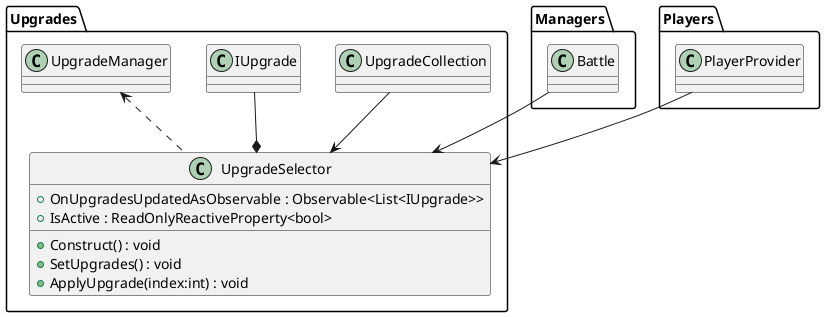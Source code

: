 @startuml
namespace Upgrades{
class UpgradeSelector {
    + OnUpgradesUpdatedAsObservable : Observable<List<IUpgrade>>
    + IsActive : ReadOnlyReactiveProperty<bool>
    + Construct() : void
    + SetUpgrades() : void
    + ApplyUpgrade(index:int) : void
}
}
Upgrades.UpgradeCollection --> UpgradeSelector
Managers.Battle --> UpgradeSelector
Players.PlayerProvider --> UpgradeSelector
Upgrades.IUpgrade --* UpgradeSelector
Upgrades.UpgradeManager <.. UpgradeSelector
@enduml
